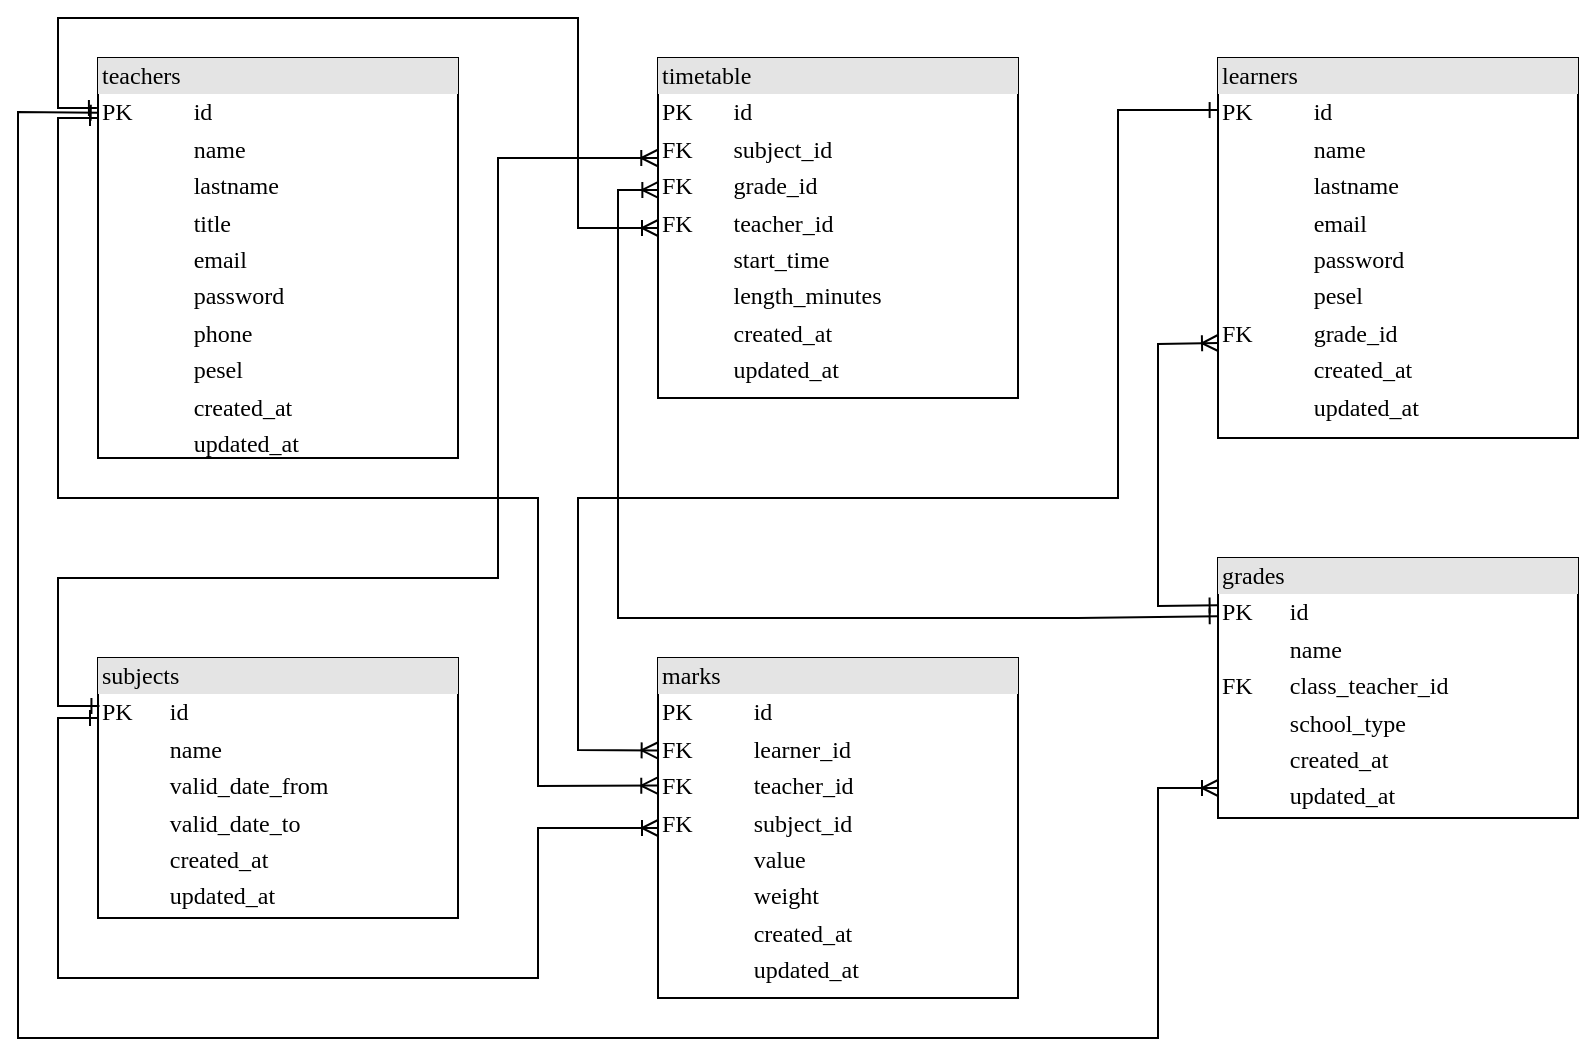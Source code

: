 <mxfile version="20.5.2" type="google"><diagram name="Page-1" id="2ca16b54-16f6-2749-3443-fa8db7711227"><mxGraphModel grid="1" page="1" gridSize="10" guides="1" tooltips="1" connect="1" arrows="1" fold="1" pageScale="1" pageWidth="1169" pageHeight="827" background="none" math="0" shadow="0"><root><mxCell id="0"/><mxCell id="1" parent="0"/><mxCell id="2ed32ef02a7f4228-1" value="&lt;div data-darkreader-inline-bgcolor=&quot;&quot; data-darkreader-inline-bgimage=&quot;&quot; style=&quot;box-sizing: border-box; width: 100%; background: rgb(228, 228, 228); padding: 2px; --darkreader-inline-bgimage: initial; --darkreader-inline-bgcolor:#272b2c;&quot;&gt;grades&lt;/div&gt;&lt;table style=&quot;width:100%;font-size:1em;&quot; cellpadding=&quot;2&quot; cellspacing=&quot;0&quot;&gt;&lt;tbody&gt;&lt;tr&gt;&lt;td&gt;PK&lt;/td&gt;&lt;td&gt;id&lt;/td&gt;&lt;/tr&gt;&lt;tr&gt;&lt;td&gt;&lt;br&gt;&lt;/td&gt;&lt;td&gt;name&lt;/td&gt;&lt;/tr&gt;&lt;tr&gt;&lt;td&gt;FK&lt;/td&gt;&lt;td&gt;class_teacher_id&lt;br&gt;&lt;/td&gt;&lt;/tr&gt;&lt;tr&gt;&lt;td&gt;&lt;br&gt;&lt;/td&gt;&lt;td&gt;school_type&lt;/td&gt;&lt;/tr&gt;&lt;tr&gt;&lt;td&gt;&lt;br&gt;&lt;/td&gt;&lt;td&gt;created_at&lt;/td&gt;&lt;/tr&gt;&lt;tr&gt;&lt;td&gt;&lt;br&gt;&lt;/td&gt;&lt;td&gt;updated_at&lt;/td&gt;&lt;/tr&gt;&lt;/tbody&gt;&lt;/table&gt;" style="verticalAlign=top;align=left;overflow=fill;html=1;rounded=0;shadow=0;comic=0;labelBackgroundColor=none;strokeWidth=1;fontFamily=Verdana;fontSize=12" vertex="1" parent="1"><mxGeometry x="640" y="300" width="180" height="130" as="geometry"/></mxCell><mxCell id="2ed32ef02a7f4228-2" value="&lt;div style=&quot;box-sizing: border-box ; width: 100% ; background: #e4e4e4 ; padding: 2px&quot;&gt;teachers&lt;/div&gt;&lt;table style=&quot;width: 100% ; font-size: 1em&quot; cellpadding=&quot;2&quot; cellspacing=&quot;0&quot;&gt;&lt;tbody&gt;&lt;tr&gt;&lt;td&gt;PK&lt;/td&gt;&lt;td&gt;id&lt;/td&gt;&lt;/tr&gt;&lt;tr&gt;&lt;td&gt;&lt;br&gt;&lt;/td&gt;&lt;td&gt;name&lt;/td&gt;&lt;/tr&gt;&lt;tr&gt;&lt;td&gt;&lt;/td&gt;&lt;td&gt;lastname&lt;/td&gt;&lt;/tr&gt;&lt;tr&gt;&lt;td&gt;&lt;br&gt;&lt;/td&gt;&lt;td&gt;title&lt;br&gt;&lt;/td&gt;&lt;/tr&gt;&lt;tr&gt;&lt;td&gt;&lt;br&gt;&lt;/td&gt;&lt;td&gt;email&lt;br&gt;&lt;/td&gt;&lt;/tr&gt;&lt;tr&gt;&lt;td&gt;&lt;br&gt;&lt;/td&gt;&lt;td&gt;password&lt;br&gt;&lt;/td&gt;&lt;/tr&gt;&lt;tr&gt;&lt;td&gt;&lt;br&gt;&lt;/td&gt;&lt;td&gt;phone&lt;/td&gt;&lt;/tr&gt;&lt;tr&gt;&lt;td&gt;&lt;br&gt;&lt;/td&gt;&lt;td&gt;pesel&lt;/td&gt;&lt;/tr&gt;&lt;tr&gt;&lt;td&gt;&lt;br&gt;&lt;/td&gt;&lt;td&gt;created_at&lt;/td&gt;&lt;/tr&gt;&lt;tr&gt;&lt;td&gt;&lt;br&gt;&lt;/td&gt;&lt;td&gt;updated_at&lt;/td&gt;&lt;/tr&gt;&lt;/tbody&gt;&lt;/table&gt;" style="verticalAlign=top;align=left;overflow=fill;html=1;rounded=0;shadow=0;comic=0;labelBackgroundColor=none;strokeWidth=1;fontFamily=Verdana;fontSize=12" vertex="1" parent="1"><mxGeometry x="80" y="50" width="180" height="200" as="geometry"/></mxCell><mxCell id="2ed32ef02a7f4228-3" value="&lt;div style=&quot;box-sizing: border-box ; width: 100% ; background: #e4e4e4 ; padding: 2px&quot;&gt;marks&lt;/div&gt;&lt;table style=&quot;width: 100% ; font-size: 1em&quot; cellpadding=&quot;2&quot; cellspacing=&quot;0&quot;&gt;&lt;tbody&gt;&lt;tr&gt;&lt;td&gt;PK&lt;/td&gt;&lt;td&gt;id&lt;/td&gt;&lt;/tr&gt;&lt;tr&gt;&lt;td&gt;FK&lt;/td&gt;&lt;td&gt;learner_id&lt;/td&gt;&lt;/tr&gt;&lt;tr&gt;&lt;td&gt;FK&lt;/td&gt;&lt;td&gt;teacher_id&lt;/td&gt;&lt;/tr&gt;&lt;tr&gt;&lt;td&gt;FK&lt;/td&gt;&lt;td&gt;subject_id&lt;br&gt;&lt;/td&gt;&lt;/tr&gt;&lt;tr&gt;&lt;td&gt;&lt;br&gt;&lt;/td&gt;&lt;td&gt;value&lt;/td&gt;&lt;/tr&gt;&lt;tr&gt;&lt;td&gt;&lt;br&gt;&lt;/td&gt;&lt;td&gt;weight&lt;/td&gt;&lt;/tr&gt;&lt;tr&gt;&lt;td&gt;&lt;br&gt;&lt;/td&gt;&lt;td&gt;created_at&lt;/td&gt;&lt;/tr&gt;&lt;tr&gt;&lt;td&gt;&lt;br&gt;&lt;/td&gt;&lt;td&gt;updated_at&lt;/td&gt;&lt;/tr&gt;&lt;/tbody&gt;&lt;/table&gt;" style="verticalAlign=top;align=left;overflow=fill;html=1;rounded=0;shadow=0;comic=0;labelBackgroundColor=none;strokeWidth=1;fontFamily=Verdana;fontSize=12" vertex="1" parent="1"><mxGeometry x="360" y="350" width="180" height="170" as="geometry"/></mxCell><mxCell id="2ed32ef02a7f4228-5" value="&lt;div style=&quot;box-sizing:border-box;width:100%;background:#e4e4e4;padding:2px;&quot;&gt;subjects&lt;/div&gt;&lt;table style=&quot;width:100%;font-size:1em;&quot; cellpadding=&quot;2&quot; cellspacing=&quot;0&quot;&gt;&lt;tbody&gt;&lt;tr&gt;&lt;td&gt;PK&lt;/td&gt;&lt;td&gt;id&lt;/td&gt;&lt;/tr&gt;&lt;tr&gt;&lt;td&gt;&lt;/td&gt;&lt;td&gt;name&lt;/td&gt;&lt;/tr&gt;&lt;tr&gt;&lt;td&gt;&lt;br&gt;&lt;/td&gt;&lt;td&gt;valid_date_from&lt;/td&gt;&lt;/tr&gt;&lt;tr&gt;&lt;td&gt;&lt;br&gt;&lt;/td&gt;&lt;td&gt;valid_date_to&lt;/td&gt;&lt;/tr&gt;&lt;tr&gt;&lt;td&gt;&lt;/td&gt;&lt;td&gt;created_at&lt;/td&gt;&lt;/tr&gt;&lt;tr&gt;&lt;td&gt;&lt;br&gt;&lt;/td&gt;&lt;td&gt;updated_at&lt;/td&gt;&lt;/tr&gt;&lt;/tbody&gt;&lt;/table&gt;" style="verticalAlign=top;align=left;overflow=fill;html=1;rounded=0;shadow=0;comic=0;labelBackgroundColor=none;strokeWidth=1;fontFamily=Verdana;fontSize=12" vertex="1" parent="1"><mxGeometry x="80" y="350" width="180" height="130" as="geometry"/></mxCell><mxCell id="2ed32ef02a7f4228-8" value="&lt;div style=&quot;box-sizing: border-box ; width: 100% ; background: #e4e4e4 ; padding: 2px&quot;&gt;learners&lt;/div&gt;&lt;table style=&quot;width: 100% ; font-size: 1em&quot; cellpadding=&quot;2&quot; cellspacing=&quot;0&quot;&gt;&lt;tbody&gt;&lt;tr&gt;&lt;td&gt;PK&lt;/td&gt;&lt;td&gt;id&lt;/td&gt;&lt;/tr&gt;&lt;tr&gt;&lt;td&gt;&lt;br&gt;&lt;/td&gt;&lt;td&gt;name&lt;/td&gt;&lt;/tr&gt;&lt;tr&gt;&lt;td&gt;&lt;/td&gt;&lt;td&gt;lastname&lt;/td&gt;&lt;/tr&gt;&lt;tr&gt;&lt;td&gt;&lt;br&gt;&lt;/td&gt;&lt;td&gt;email&lt;br&gt;&lt;/td&gt;&lt;/tr&gt;&lt;tr&gt;&lt;td&gt;&lt;br&gt;&lt;/td&gt;&lt;td&gt;password&lt;br&gt;&lt;/td&gt;&lt;/tr&gt;&lt;tr&gt;&lt;td&gt;&lt;br&gt;&lt;/td&gt;&lt;td&gt;pesel&lt;br&gt;&lt;/td&gt;&lt;/tr&gt;&lt;tr&gt;&lt;td&gt;FK&lt;/td&gt;&lt;td&gt;grade_id&lt;br&gt;&lt;/td&gt;&lt;/tr&gt;&lt;tr&gt;&lt;td&gt;&lt;br&gt;&lt;/td&gt;&lt;td&gt;created_at&lt;br&gt;&lt;/td&gt;&lt;/tr&gt;&lt;tr&gt;&lt;td&gt;&lt;br&gt;&lt;/td&gt;&lt;td&gt;updated_at&lt;/td&gt;&lt;/tr&gt;&lt;/tbody&gt;&lt;/table&gt;" style="verticalAlign=top;align=left;overflow=fill;html=1;rounded=0;shadow=0;comic=0;labelBackgroundColor=none;strokeWidth=1;fontFamily=Verdana;fontSize=12" vertex="1" parent="1"><mxGeometry x="640" y="50" width="180" height="190" as="geometry"/></mxCell><mxCell id="2ed32ef02a7f4228-12" value="&lt;div style=&quot;box-sizing: border-box ; width: 100% ; background: #e4e4e4 ; padding: 2px&quot;&gt;timetable&lt;/div&gt;&lt;table style=&quot;width: 100% ; font-size: 1em&quot; cellpadding=&quot;2&quot; cellspacing=&quot;0&quot;&gt;&lt;tbody&gt;&lt;tr&gt;&lt;td&gt;PK&lt;/td&gt;&lt;td&gt;id&lt;/td&gt;&lt;/tr&gt;&lt;tr&gt;&lt;td&gt;FK&lt;/td&gt;&lt;td&gt;subject_id&lt;/td&gt;&lt;/tr&gt;&lt;tr&gt;&lt;td&gt;FK&lt;/td&gt;&lt;td&gt;grade_id&lt;/td&gt;&lt;/tr&gt;&lt;tr&gt;&lt;td&gt;FK&lt;/td&gt;&lt;td&gt;teacher_id&lt;br&gt;&lt;/td&gt;&lt;/tr&gt;&lt;tr&gt;&lt;td&gt;&lt;br&gt;&lt;/td&gt;&lt;td&gt;start_time&lt;br&gt;&lt;/td&gt;&lt;/tr&gt;&lt;tr&gt;&lt;td&gt;&lt;br&gt;&lt;/td&gt;&lt;td&gt;length_minutes&lt;br&gt;&lt;/td&gt;&lt;/tr&gt;&lt;tr&gt;&lt;td&gt;&lt;br&gt;&lt;/td&gt;&lt;td&gt;created_at&lt;/td&gt;&lt;/tr&gt;&lt;tr&gt;&lt;td&gt;&lt;br&gt;&lt;/td&gt;&lt;td&gt;updated_at&lt;/td&gt;&lt;/tr&gt;&lt;/tbody&gt;&lt;/table&gt;" style="verticalAlign=top;align=left;overflow=fill;html=1;rounded=0;shadow=0;comic=0;labelBackgroundColor=none;strokeWidth=1;fontFamily=Verdana;fontSize=12" vertex="1" parent="1"><mxGeometry x="360" y="50" width="180" height="170" as="geometry"/></mxCell><mxCell id="mqzVk9Ob1h0lfMV_1kNU-2" value="" style="endArrow=ERone;html=1;rounded=0;strokeWidth=1;startArrow=ERoneToMany;startFill=0;targetPerimeterSpacing=0;sourcePerimeterSpacing=0;jumpStyle=none;shadow=0;strokeColor=default;endFill=0;entryX=-0.003;entryY=0.125;entryDx=0;entryDy=0;entryPerimeter=0;exitX=0;exitY=0.5;exitDx=0;exitDy=0;" edge="1" parent="1" target="2ed32ef02a7f4228-2" source="2ed32ef02a7f4228-12"><mxGeometry width="50" height="50" relative="1" as="geometry"><mxPoint x="360" y="130" as="sourcePoint"/><mxPoint x="80" y="80" as="targetPoint"/><Array as="points"><mxPoint x="320" y="135"/><mxPoint x="320" y="30"/><mxPoint x="60" y="30"/><mxPoint x="60" y="75"/></Array></mxGeometry></mxCell><mxCell id="2FuDPuIDsdCDBdKLf509-1" value="" style="endArrow=ERone;html=1;rounded=0;strokeWidth=1;startArrow=ERoneToMany;startFill=0;targetPerimeterSpacing=0;sourcePerimeterSpacing=0;jumpStyle=none;shadow=0;strokeColor=default;endFill=0;exitX=0.001;exitY=0.388;exitDx=0;exitDy=0;exitPerimeter=0;entryX=-0.001;entryY=0.224;entryDx=0;entryDy=0;entryPerimeter=0;" edge="1" parent="1" source="2ed32ef02a7f4228-12" target="2ed32ef02a7f4228-1"><mxGeometry width="50" height="50" relative="1" as="geometry"><mxPoint x="350" y="120" as="sourcePoint"/><mxPoint x="630" y="380" as="targetPoint"/><Array as="points"><mxPoint x="340" y="116"/><mxPoint x="340" y="330"/><mxPoint x="570" y="330"/></Array></mxGeometry></mxCell><mxCell id="2FuDPuIDsdCDBdKLf509-2" value="" style="endArrow=ERone;html=1;rounded=0;strokeWidth=1;startArrow=ERoneToMany;startFill=0;targetPerimeterSpacing=0;sourcePerimeterSpacing=0;jumpStyle=none;shadow=0;strokeColor=default;endFill=0;exitX=0.001;exitY=0.388;exitDx=0;exitDy=0;exitPerimeter=0;entryX=0.004;entryY=0.185;entryDx=0;entryDy=0;entryPerimeter=0;" edge="1" parent="1" target="2ed32ef02a7f4228-5"><mxGeometry width="50" height="50" relative="1" as="geometry"><mxPoint x="359.64" y="100.0" as="sourcePoint"/><mxPoint x="40" y="330" as="targetPoint"/><Array as="points"><mxPoint x="280" y="100"/><mxPoint x="280" y="310"/><mxPoint x="60" y="310"/><mxPoint x="60" y="374"/></Array></mxGeometry></mxCell><mxCell id="2FuDPuIDsdCDBdKLf509-8" value="" style="endArrow=ERoneToMany;html=1;rounded=0;entryX=-0.001;entryY=0.272;entryDx=0;entryDy=0;exitX=-0.001;exitY=0.137;exitDx=0;exitDy=0;exitPerimeter=0;startArrow=ERone;startFill=0;endFill=0;entryPerimeter=0;" edge="1" parent="1" source="2ed32ef02a7f4228-8" target="2ed32ef02a7f4228-3"><mxGeometry width="50" height="50" relative="1" as="geometry"><mxPoint x="620" y="240" as="sourcePoint"/><mxPoint x="460" y="280" as="targetPoint"/><Array as="points"><mxPoint x="590" y="76"/><mxPoint x="590" y="270"/><mxPoint x="320" y="270"/><mxPoint x="320" y="396"/></Array></mxGeometry></mxCell><mxCell id="2FuDPuIDsdCDBdKLf509-9" value="" style="endArrow=ERoneToMany;html=1;rounded=0;entryX=0;entryY=0.25;entryDx=0;entryDy=0;startArrow=ERone;startFill=0;endFill=0;" edge="1" parent="1"><mxGeometry width="50" height="50" relative="1" as="geometry"><mxPoint x="80" y="80" as="sourcePoint"/><mxPoint x="359.64" y="413.81" as="targetPoint"/><Array as="points"><mxPoint x="60" y="80"/><mxPoint x="60" y="270"/><mxPoint x="170" y="270"/><mxPoint x="300" y="270"/><mxPoint x="300" y="414"/></Array></mxGeometry></mxCell><mxCell id="2FuDPuIDsdCDBdKLf509-10" value="" style="endArrow=ERoneToMany;html=1;rounded=0;entryX=0;entryY=0.5;entryDx=0;entryDy=0;startArrow=ERone;startFill=0;endFill=0;" edge="1" parent="1" target="2ed32ef02a7f4228-3"><mxGeometry width="50" height="50" relative="1" as="geometry"><mxPoint x="80" y="380" as="sourcePoint"/><mxPoint x="430" y="400" as="targetPoint"/><Array as="points"><mxPoint x="60" y="380"/><mxPoint x="60" y="510"/><mxPoint x="170" y="510"/><mxPoint x="300" y="510"/><mxPoint x="300" y="435"/></Array></mxGeometry></mxCell><mxCell id="2FuDPuIDsdCDBdKLf509-11" value="" style="endArrow=ERoneToMany;html=1;rounded=0;entryX=0;entryY=0.5;entryDx=0;entryDy=0;startArrow=ERone;startFill=0;endFill=0;exitX=0.002;exitY=0.137;exitDx=0;exitDy=0;exitPerimeter=0;" edge="1" parent="1" source="2ed32ef02a7f4228-2"><mxGeometry width="50" height="50" relative="1" as="geometry"><mxPoint x="80" y="80" as="sourcePoint"/><mxPoint x="640" y="415" as="targetPoint"/><Array as="points"><mxPoint x="40" y="77"/><mxPoint x="40" y="320"/><mxPoint x="40" y="540"/><mxPoint x="610" y="540"/><mxPoint x="610" y="415"/></Array></mxGeometry></mxCell><mxCell id="2FuDPuIDsdCDBdKLf509-12" value="" style="endArrow=ERoneToMany;html=1;rounded=0;entryX=0;entryY=0.75;entryDx=0;entryDy=0;exitX=-0.001;exitY=0.182;exitDx=0;exitDy=0;exitPerimeter=0;startArrow=ERone;startFill=0;endFill=0;" edge="1" parent="1" source="2ed32ef02a7f4228-1" target="2ed32ef02a7f4228-8"><mxGeometry width="50" height="50" relative="1" as="geometry"><mxPoint x="610" y="380" as="sourcePoint"/><mxPoint x="460" y="280" as="targetPoint"/><Array as="points"><mxPoint x="610" y="324"/><mxPoint x="610" y="193"/></Array></mxGeometry></mxCell></root></mxGraphModel></diagram></mxfile>